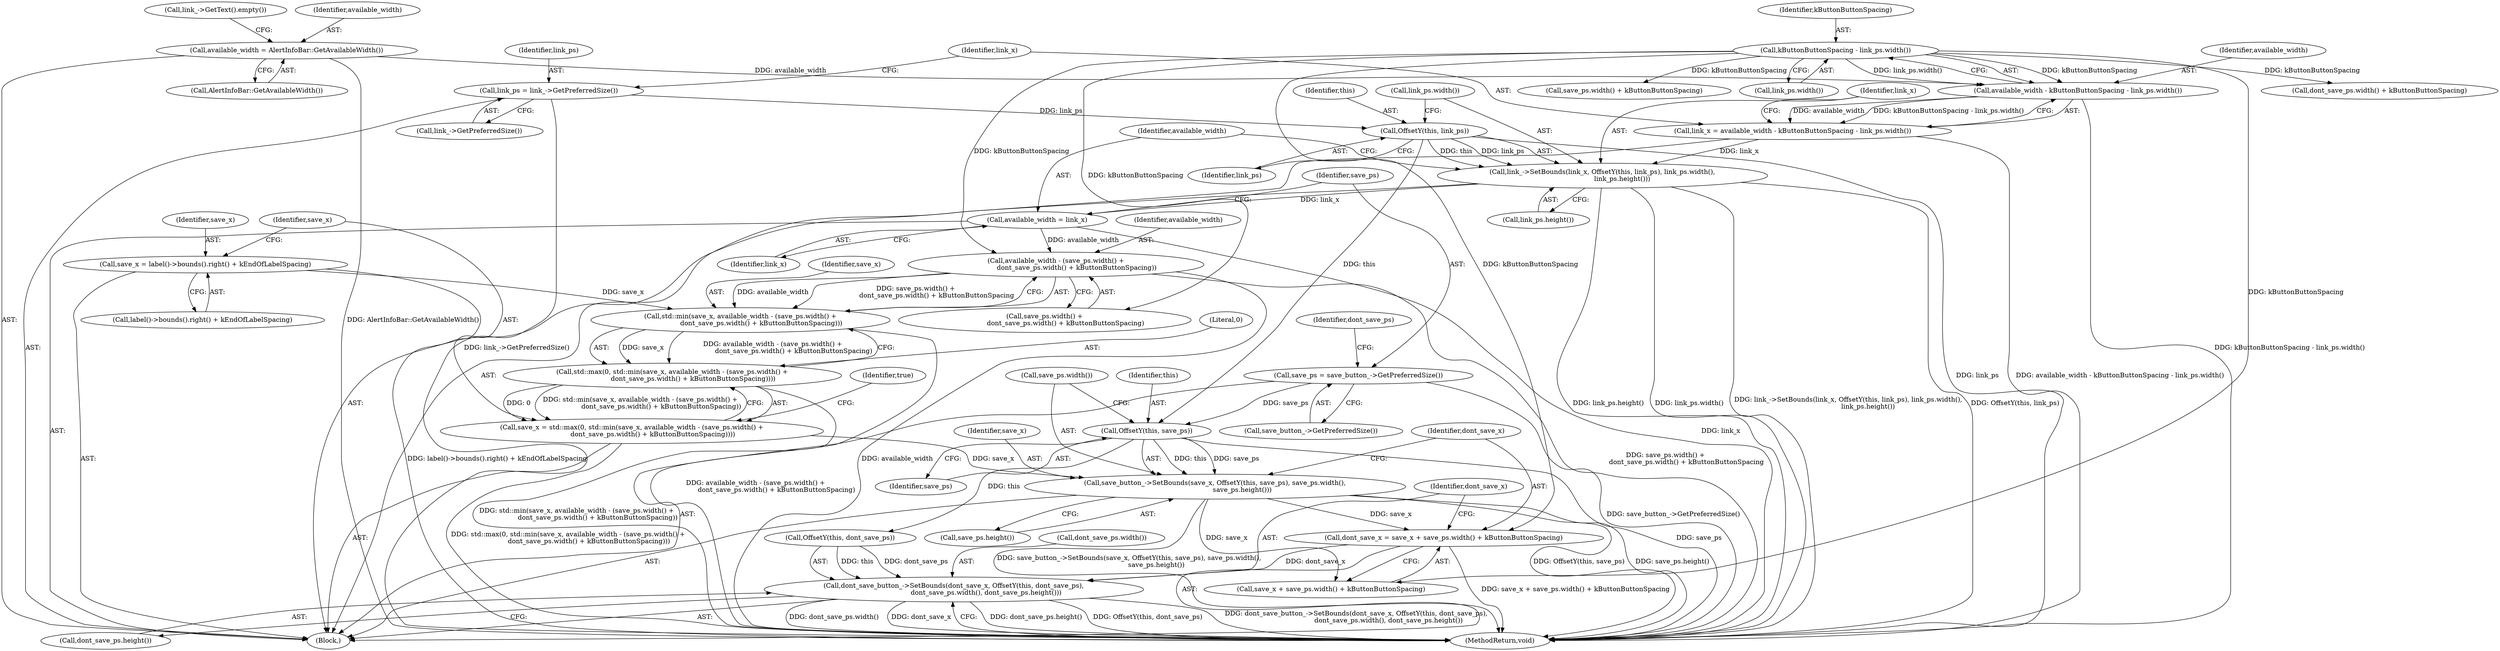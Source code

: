 digraph "0_Chrome_fc3c351a3d995f73ead5c92354396a7ec2b14e3f_0@integer" {
"1000172" [label="(Call,dont_save_x = save_x + save_ps.width() + kButtonButtonSpacing)"];
"1000164" [label="(Call,save_button_->SetBounds(save_x, OffsetY(this, save_ps), save_ps.width(),\n                          save_ps.height()))"];
"1000147" [label="(Call,save_x = std::max(0, std::min(save_x, available_width - (save_ps.width() +\n                    dont_save_ps.width() + kButtonButtonSpacing))))"];
"1000149" [label="(Call,std::max(0, std::min(save_x, available_width - (save_ps.width() +\n                    dont_save_ps.width() + kButtonButtonSpacing))))"];
"1000151" [label="(Call,std::min(save_x, available_width - (save_ps.width() +\n                    dont_save_ps.width() + kButtonButtonSpacing)))"];
"1000142" [label="(Call,save_x = label()->bounds().right() + kEndOfLabelSpacing)"];
"1000153" [label="(Call,available_width - (save_ps.width() +\n                    dont_save_ps.width() + kButtonButtonSpacing))"];
"1000129" [label="(Call,available_width = link_x)"];
"1000122" [label="(Call,link_->SetBounds(link_x, OffsetY(this, link_ps), link_ps.width(),\n                   link_ps.height()))"];
"1000115" [label="(Call,link_x = available_width - kButtonButtonSpacing - link_ps.width())"];
"1000117" [label="(Call,available_width - kButtonButtonSpacing - link_ps.width())"];
"1000104" [label="(Call,available_width = AlertInfoBar::GetAvailableWidth())"];
"1000119" [label="(Call,kButtonButtonSpacing - link_ps.width())"];
"1000124" [label="(Call,OffsetY(this, link_ps))"];
"1000111" [label="(Call,link_ps = link_->GetPreferredSize())"];
"1000166" [label="(Call,OffsetY(this, save_ps))"];
"1000133" [label="(Call,save_ps = save_button_->GetPreferredSize())"];
"1000179" [label="(Call,dont_save_button_->SetBounds(dont_save_x, OffsetY(this, dont_save_ps),\n                               dont_save_ps.width(), dont_save_ps.height()))"];
"1000173" [label="(Identifier,dont_save_x)"];
"1000143" [label="(Identifier,save_x)"];
"1000116" [label="(Identifier,link_x)"];
"1000161" [label="(Identifier,true)"];
"1000124" [label="(Call,OffsetY(this, link_ps))"];
"1000133" [label="(Call,save_ps = save_button_->GetPreferredSize())"];
"1000128" [label="(Call,link_ps.height())"];
"1000168" [label="(Identifier,save_ps)"];
"1000150" [label="(Literal,0)"];
"1000186" [label="(MethodReturn,void)"];
"1000134" [label="(Identifier,save_ps)"];
"1000123" [label="(Identifier,link_x)"];
"1000118" [label="(Identifier,available_width)"];
"1000184" [label="(Call,dont_save_ps.width())"];
"1000152" [label="(Identifier,save_x)"];
"1000166" [label="(Call,OffsetY(this, save_ps))"];
"1000155" [label="(Call,save_ps.width() +\n                    dont_save_ps.width() + kButtonButtonSpacing)"];
"1000115" [label="(Call,link_x = available_width - kButtonButtonSpacing - link_ps.width())"];
"1000125" [label="(Identifier,this)"];
"1000164" [label="(Call,save_button_->SetBounds(save_x, OffsetY(this, save_ps), save_ps.width(),\n                          save_ps.height()))"];
"1000174" [label="(Call,save_x + save_ps.width() + kButtonButtonSpacing)"];
"1000119" [label="(Call,kButtonButtonSpacing - link_ps.width())"];
"1000142" [label="(Call,save_x = label()->bounds().right() + kEndOfLabelSpacing)"];
"1000120" [label="(Identifier,kButtonButtonSpacing)"];
"1000105" [label="(Identifier,available_width)"];
"1000129" [label="(Call,available_width = link_x)"];
"1000138" [label="(Identifier,dont_save_ps)"];
"1000157" [label="(Call,dont_save_ps.width() + kButtonButtonSpacing)"];
"1000127" [label="(Call,link_ps.width())"];
"1000126" [label="(Identifier,link_ps)"];
"1000144" [label="(Call,label()->bounds().right() + kEndOfLabelSpacing)"];
"1000130" [label="(Identifier,available_width)"];
"1000117" [label="(Call,available_width - kButtonButtonSpacing - link_ps.width())"];
"1000176" [label="(Call,save_ps.width() + kButtonButtonSpacing)"];
"1000170" [label="(Call,save_ps.height())"];
"1000135" [label="(Call,save_button_->GetPreferredSize())"];
"1000106" [label="(Call,AlertInfoBar::GetAvailableWidth())"];
"1000121" [label="(Call,link_ps.width())"];
"1000111" [label="(Call,link_ps = link_->GetPreferredSize())"];
"1000112" [label="(Identifier,link_ps)"];
"1000101" [label="(Block,)"];
"1000148" [label="(Identifier,save_x)"];
"1000180" [label="(Identifier,dont_save_x)"];
"1000149" [label="(Call,std::max(0, std::min(save_x, available_width - (save_ps.width() +\n                    dont_save_ps.width() + kButtonButtonSpacing))))"];
"1000153" [label="(Call,available_width - (save_ps.width() +\n                    dont_save_ps.width() + kButtonButtonSpacing))"];
"1000113" [label="(Call,link_->GetPreferredSize())"];
"1000109" [label="(Call,link_->GetText().empty())"];
"1000154" [label="(Identifier,available_width)"];
"1000122" [label="(Call,link_->SetBounds(link_x, OffsetY(this, link_ps), link_ps.width(),\n                   link_ps.height()))"];
"1000172" [label="(Call,dont_save_x = save_x + save_ps.width() + kButtonButtonSpacing)"];
"1000147" [label="(Call,save_x = std::max(0, std::min(save_x, available_width - (save_ps.width() +\n                    dont_save_ps.width() + kButtonButtonSpacing))))"];
"1000179" [label="(Call,dont_save_button_->SetBounds(dont_save_x, OffsetY(this, dont_save_ps),\n                               dont_save_ps.width(), dont_save_ps.height()))"];
"1000181" [label="(Call,OffsetY(this, dont_save_ps))"];
"1000131" [label="(Identifier,link_x)"];
"1000167" [label="(Identifier,this)"];
"1000104" [label="(Call,available_width = AlertInfoBar::GetAvailableWidth())"];
"1000185" [label="(Call,dont_save_ps.height())"];
"1000151" [label="(Call,std::min(save_x, available_width - (save_ps.width() +\n                    dont_save_ps.width() + kButtonButtonSpacing)))"];
"1000169" [label="(Call,save_ps.width())"];
"1000165" [label="(Identifier,save_x)"];
"1000172" -> "1000101"  [label="AST: "];
"1000172" -> "1000174"  [label="CFG: "];
"1000173" -> "1000172"  [label="AST: "];
"1000174" -> "1000172"  [label="AST: "];
"1000180" -> "1000172"  [label="CFG: "];
"1000172" -> "1000186"  [label="DDG: save_x + save_ps.width() + kButtonButtonSpacing"];
"1000164" -> "1000172"  [label="DDG: save_x"];
"1000119" -> "1000172"  [label="DDG: kButtonButtonSpacing"];
"1000172" -> "1000179"  [label="DDG: dont_save_x"];
"1000164" -> "1000101"  [label="AST: "];
"1000164" -> "1000170"  [label="CFG: "];
"1000165" -> "1000164"  [label="AST: "];
"1000166" -> "1000164"  [label="AST: "];
"1000169" -> "1000164"  [label="AST: "];
"1000170" -> "1000164"  [label="AST: "];
"1000173" -> "1000164"  [label="CFG: "];
"1000164" -> "1000186"  [label="DDG: save_button_->SetBounds(save_x, OffsetY(this, save_ps), save_ps.width(),\n                          save_ps.height())"];
"1000164" -> "1000186"  [label="DDG: OffsetY(this, save_ps)"];
"1000164" -> "1000186"  [label="DDG: save_ps.height()"];
"1000147" -> "1000164"  [label="DDG: save_x"];
"1000166" -> "1000164"  [label="DDG: this"];
"1000166" -> "1000164"  [label="DDG: save_ps"];
"1000164" -> "1000174"  [label="DDG: save_x"];
"1000147" -> "1000101"  [label="AST: "];
"1000147" -> "1000149"  [label="CFG: "];
"1000148" -> "1000147"  [label="AST: "];
"1000149" -> "1000147"  [label="AST: "];
"1000161" -> "1000147"  [label="CFG: "];
"1000147" -> "1000186"  [label="DDG: std::max(0, std::min(save_x, available_width - (save_ps.width() +\n                    dont_save_ps.width() + kButtonButtonSpacing)))"];
"1000149" -> "1000147"  [label="DDG: 0"];
"1000149" -> "1000147"  [label="DDG: std::min(save_x, available_width - (save_ps.width() +\n                    dont_save_ps.width() + kButtonButtonSpacing))"];
"1000149" -> "1000151"  [label="CFG: "];
"1000150" -> "1000149"  [label="AST: "];
"1000151" -> "1000149"  [label="AST: "];
"1000149" -> "1000186"  [label="DDG: std::min(save_x, available_width - (save_ps.width() +\n                    dont_save_ps.width() + kButtonButtonSpacing))"];
"1000151" -> "1000149"  [label="DDG: save_x"];
"1000151" -> "1000149"  [label="DDG: available_width - (save_ps.width() +\n                    dont_save_ps.width() + kButtonButtonSpacing)"];
"1000151" -> "1000153"  [label="CFG: "];
"1000152" -> "1000151"  [label="AST: "];
"1000153" -> "1000151"  [label="AST: "];
"1000151" -> "1000186"  [label="DDG: available_width - (save_ps.width() +\n                    dont_save_ps.width() + kButtonButtonSpacing)"];
"1000142" -> "1000151"  [label="DDG: save_x"];
"1000153" -> "1000151"  [label="DDG: available_width"];
"1000153" -> "1000151"  [label="DDG: save_ps.width() +\n                    dont_save_ps.width() + kButtonButtonSpacing"];
"1000142" -> "1000101"  [label="AST: "];
"1000142" -> "1000144"  [label="CFG: "];
"1000143" -> "1000142"  [label="AST: "];
"1000144" -> "1000142"  [label="AST: "];
"1000148" -> "1000142"  [label="CFG: "];
"1000142" -> "1000186"  [label="DDG: label()->bounds().right() + kEndOfLabelSpacing"];
"1000153" -> "1000155"  [label="CFG: "];
"1000154" -> "1000153"  [label="AST: "];
"1000155" -> "1000153"  [label="AST: "];
"1000153" -> "1000186"  [label="DDG: available_width"];
"1000153" -> "1000186"  [label="DDG: save_ps.width() +\n                    dont_save_ps.width() + kButtonButtonSpacing"];
"1000129" -> "1000153"  [label="DDG: available_width"];
"1000119" -> "1000153"  [label="DDG: kButtonButtonSpacing"];
"1000129" -> "1000101"  [label="AST: "];
"1000129" -> "1000131"  [label="CFG: "];
"1000130" -> "1000129"  [label="AST: "];
"1000131" -> "1000129"  [label="AST: "];
"1000134" -> "1000129"  [label="CFG: "];
"1000129" -> "1000186"  [label="DDG: link_x"];
"1000122" -> "1000129"  [label="DDG: link_x"];
"1000122" -> "1000101"  [label="AST: "];
"1000122" -> "1000128"  [label="CFG: "];
"1000123" -> "1000122"  [label="AST: "];
"1000124" -> "1000122"  [label="AST: "];
"1000127" -> "1000122"  [label="AST: "];
"1000128" -> "1000122"  [label="AST: "];
"1000130" -> "1000122"  [label="CFG: "];
"1000122" -> "1000186"  [label="DDG: link_ps.height()"];
"1000122" -> "1000186"  [label="DDG: link_ps.width()"];
"1000122" -> "1000186"  [label="DDG: link_->SetBounds(link_x, OffsetY(this, link_ps), link_ps.width(),\n                   link_ps.height())"];
"1000122" -> "1000186"  [label="DDG: OffsetY(this, link_ps)"];
"1000115" -> "1000122"  [label="DDG: link_x"];
"1000124" -> "1000122"  [label="DDG: this"];
"1000124" -> "1000122"  [label="DDG: link_ps"];
"1000115" -> "1000101"  [label="AST: "];
"1000115" -> "1000117"  [label="CFG: "];
"1000116" -> "1000115"  [label="AST: "];
"1000117" -> "1000115"  [label="AST: "];
"1000123" -> "1000115"  [label="CFG: "];
"1000115" -> "1000186"  [label="DDG: available_width - kButtonButtonSpacing - link_ps.width()"];
"1000117" -> "1000115"  [label="DDG: available_width"];
"1000117" -> "1000115"  [label="DDG: kButtonButtonSpacing - link_ps.width()"];
"1000117" -> "1000119"  [label="CFG: "];
"1000118" -> "1000117"  [label="AST: "];
"1000119" -> "1000117"  [label="AST: "];
"1000117" -> "1000186"  [label="DDG: kButtonButtonSpacing - link_ps.width()"];
"1000104" -> "1000117"  [label="DDG: available_width"];
"1000119" -> "1000117"  [label="DDG: kButtonButtonSpacing"];
"1000119" -> "1000117"  [label="DDG: link_ps.width()"];
"1000104" -> "1000101"  [label="AST: "];
"1000104" -> "1000106"  [label="CFG: "];
"1000105" -> "1000104"  [label="AST: "];
"1000106" -> "1000104"  [label="AST: "];
"1000109" -> "1000104"  [label="CFG: "];
"1000104" -> "1000186"  [label="DDG: AlertInfoBar::GetAvailableWidth()"];
"1000119" -> "1000121"  [label="CFG: "];
"1000120" -> "1000119"  [label="AST: "];
"1000121" -> "1000119"  [label="AST: "];
"1000119" -> "1000155"  [label="DDG: kButtonButtonSpacing"];
"1000119" -> "1000157"  [label="DDG: kButtonButtonSpacing"];
"1000119" -> "1000174"  [label="DDG: kButtonButtonSpacing"];
"1000119" -> "1000176"  [label="DDG: kButtonButtonSpacing"];
"1000124" -> "1000126"  [label="CFG: "];
"1000125" -> "1000124"  [label="AST: "];
"1000126" -> "1000124"  [label="AST: "];
"1000127" -> "1000124"  [label="CFG: "];
"1000124" -> "1000186"  [label="DDG: link_ps"];
"1000111" -> "1000124"  [label="DDG: link_ps"];
"1000124" -> "1000166"  [label="DDG: this"];
"1000111" -> "1000101"  [label="AST: "];
"1000111" -> "1000113"  [label="CFG: "];
"1000112" -> "1000111"  [label="AST: "];
"1000113" -> "1000111"  [label="AST: "];
"1000116" -> "1000111"  [label="CFG: "];
"1000111" -> "1000186"  [label="DDG: link_->GetPreferredSize()"];
"1000166" -> "1000168"  [label="CFG: "];
"1000167" -> "1000166"  [label="AST: "];
"1000168" -> "1000166"  [label="AST: "];
"1000169" -> "1000166"  [label="CFG: "];
"1000166" -> "1000186"  [label="DDG: save_ps"];
"1000133" -> "1000166"  [label="DDG: save_ps"];
"1000166" -> "1000181"  [label="DDG: this"];
"1000133" -> "1000101"  [label="AST: "];
"1000133" -> "1000135"  [label="CFG: "];
"1000134" -> "1000133"  [label="AST: "];
"1000135" -> "1000133"  [label="AST: "];
"1000138" -> "1000133"  [label="CFG: "];
"1000133" -> "1000186"  [label="DDG: save_button_->GetPreferredSize()"];
"1000179" -> "1000101"  [label="AST: "];
"1000179" -> "1000185"  [label="CFG: "];
"1000180" -> "1000179"  [label="AST: "];
"1000181" -> "1000179"  [label="AST: "];
"1000184" -> "1000179"  [label="AST: "];
"1000185" -> "1000179"  [label="AST: "];
"1000186" -> "1000179"  [label="CFG: "];
"1000179" -> "1000186"  [label="DDG: dont_save_ps.height()"];
"1000179" -> "1000186"  [label="DDG: OffsetY(this, dont_save_ps)"];
"1000179" -> "1000186"  [label="DDG: dont_save_button_->SetBounds(dont_save_x, OffsetY(this, dont_save_ps),\n                               dont_save_ps.width(), dont_save_ps.height())"];
"1000179" -> "1000186"  [label="DDG: dont_save_ps.width()"];
"1000179" -> "1000186"  [label="DDG: dont_save_x"];
"1000181" -> "1000179"  [label="DDG: this"];
"1000181" -> "1000179"  [label="DDG: dont_save_ps"];
}
